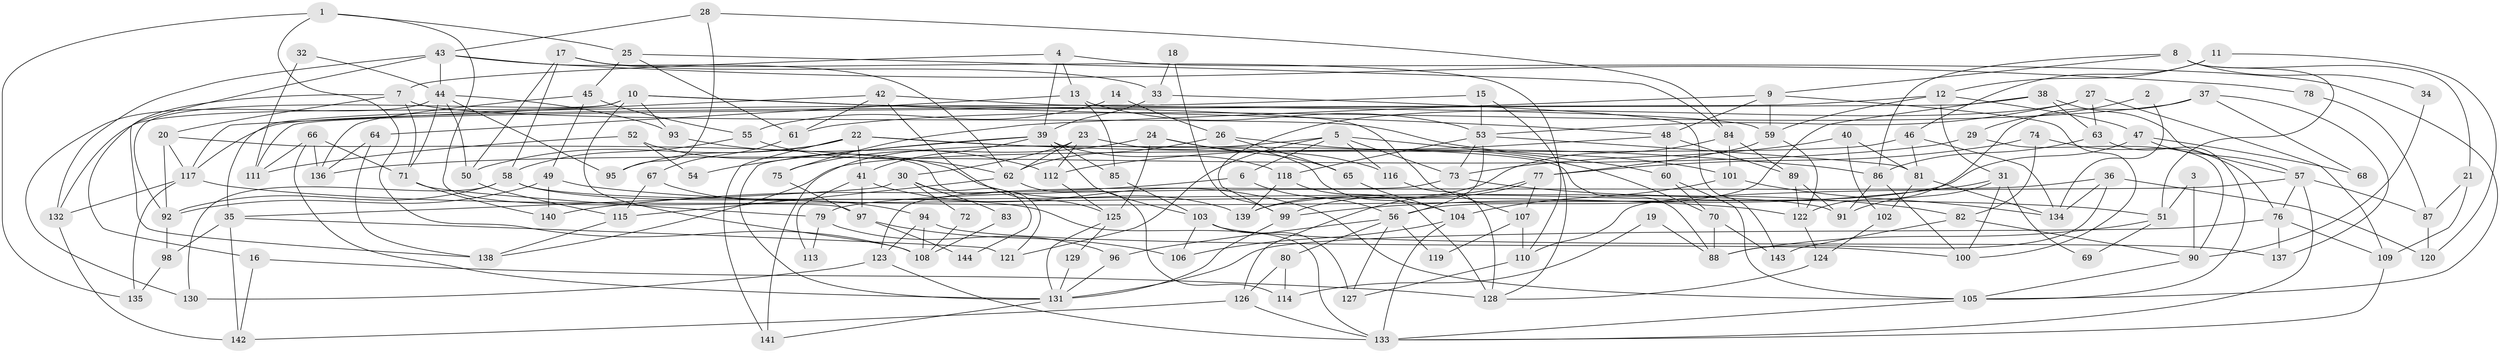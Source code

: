 // Generated by graph-tools (version 1.1) at 2025/26/03/09/25 03:26:18]
// undirected, 144 vertices, 288 edges
graph export_dot {
graph [start="1"]
  node [color=gray90,style=filled];
  1;
  2;
  3;
  4;
  5;
  6;
  7;
  8;
  9;
  10;
  11;
  12;
  13;
  14;
  15;
  16;
  17;
  18;
  19;
  20;
  21;
  22;
  23;
  24;
  25;
  26;
  27;
  28;
  29;
  30;
  31;
  32;
  33;
  34;
  35;
  36;
  37;
  38;
  39;
  40;
  41;
  42;
  43;
  44;
  45;
  46;
  47;
  48;
  49;
  50;
  51;
  52;
  53;
  54;
  55;
  56;
  57;
  58;
  59;
  60;
  61;
  62;
  63;
  64;
  65;
  66;
  67;
  68;
  69;
  70;
  71;
  72;
  73;
  74;
  75;
  76;
  77;
  78;
  79;
  80;
  81;
  82;
  83;
  84;
  85;
  86;
  87;
  88;
  89;
  90;
  91;
  92;
  93;
  94;
  95;
  96;
  97;
  98;
  99;
  100;
  101;
  102;
  103;
  104;
  105;
  106;
  107;
  108;
  109;
  110;
  111;
  112;
  113;
  114;
  115;
  116;
  117;
  118;
  119;
  120;
  121;
  122;
  123;
  124;
  125;
  126;
  127;
  128;
  129;
  130;
  131;
  132;
  133;
  134;
  135;
  136;
  137;
  138;
  139;
  140;
  141;
  142;
  143;
  144;
  1 -- 25;
  1 -- 135;
  1 -- 97;
  1 -- 108;
  2 -- 29;
  2 -- 134;
  3 -- 90;
  3 -- 51;
  4 -- 13;
  4 -- 105;
  4 -- 7;
  4 -- 39;
  5 -- 141;
  5 -- 73;
  5 -- 6;
  5 -- 60;
  5 -- 116;
  5 -- 121;
  6 -- 140;
  6 -- 56;
  7 -- 71;
  7 -- 16;
  7 -- 20;
  7 -- 101;
  8 -- 21;
  8 -- 86;
  8 -- 9;
  8 -- 34;
  8 -- 51;
  9 -- 59;
  9 -- 48;
  9 -- 75;
  9 -- 100;
  10 -- 132;
  10 -- 93;
  10 -- 48;
  10 -- 92;
  10 -- 107;
  10 -- 108;
  11 -- 12;
  11 -- 46;
  11 -- 120;
  12 -- 59;
  12 -- 47;
  12 -- 31;
  12 -- 117;
  13 -- 53;
  13 -- 85;
  13 -- 64;
  14 -- 55;
  14 -- 26;
  15 -- 128;
  15 -- 53;
  15 -- 35;
  16 -- 128;
  16 -- 142;
  17 -- 58;
  17 -- 50;
  17 -- 33;
  17 -- 110;
  18 -- 99;
  18 -- 33;
  19 -- 88;
  19 -- 114;
  20 -- 121;
  20 -- 92;
  20 -- 117;
  21 -- 87;
  21 -- 109;
  22 -- 50;
  22 -- 86;
  22 -- 41;
  22 -- 88;
  22 -- 95;
  22 -- 141;
  23 -- 104;
  23 -- 62;
  23 -- 30;
  23 -- 112;
  24 -- 75;
  24 -- 116;
  24 -- 65;
  24 -- 125;
  25 -- 84;
  25 -- 61;
  25 -- 45;
  26 -- 70;
  26 -- 65;
  26 -- 62;
  27 -- 109;
  27 -- 63;
  27 -- 53;
  27 -- 99;
  28 -- 95;
  28 -- 43;
  28 -- 84;
  29 -- 90;
  29 -- 136;
  30 -- 35;
  30 -- 72;
  30 -- 83;
  30 -- 144;
  31 -- 99;
  31 -- 69;
  31 -- 91;
  31 -- 100;
  32 -- 111;
  32 -- 44;
  33 -- 39;
  33 -- 143;
  34 -- 90;
  35 -- 142;
  35 -- 98;
  35 -- 121;
  36 -- 134;
  36 -- 88;
  36 -- 79;
  36 -- 120;
  37 -- 61;
  37 -- 122;
  37 -- 68;
  37 -- 137;
  38 -- 63;
  38 -- 57;
  38 -- 56;
  38 -- 111;
  39 -- 41;
  39 -- 54;
  39 -- 85;
  39 -- 103;
  39 -- 118;
  39 -- 131;
  40 -- 81;
  40 -- 73;
  40 -- 102;
  41 -- 97;
  41 -- 105;
  41 -- 113;
  42 -- 117;
  42 -- 125;
  42 -- 59;
  42 -- 61;
  43 -- 132;
  43 -- 62;
  43 -- 44;
  43 -- 78;
  43 -- 138;
  44 -- 130;
  44 -- 50;
  44 -- 71;
  44 -- 93;
  44 -- 95;
  45 -- 49;
  45 -- 55;
  45 -- 136;
  46 -- 134;
  46 -- 138;
  46 -- 81;
  47 -- 139;
  47 -- 57;
  47 -- 68;
  48 -- 60;
  48 -- 89;
  48 -- 112;
  49 -- 92;
  49 -- 51;
  49 -- 140;
  50 -- 115;
  51 -- 88;
  51 -- 69;
  52 -- 111;
  52 -- 139;
  52 -- 54;
  53 -- 56;
  53 -- 73;
  53 -- 81;
  53 -- 118;
  55 -- 58;
  55 -- 62;
  56 -- 80;
  56 -- 96;
  56 -- 119;
  56 -- 127;
  57 -- 110;
  57 -- 133;
  57 -- 76;
  57 -- 87;
  58 -- 92;
  58 -- 91;
  58 -- 130;
  58 -- 133;
  59 -- 77;
  59 -- 122;
  60 -- 70;
  60 -- 105;
  61 -- 67;
  62 -- 114;
  62 -- 115;
  63 -- 105;
  63 -- 86;
  64 -- 136;
  64 -- 138;
  65 -- 104;
  66 -- 71;
  66 -- 131;
  66 -- 111;
  66 -- 136;
  67 -- 94;
  67 -- 115;
  70 -- 143;
  70 -- 88;
  71 -- 79;
  71 -- 140;
  72 -- 108;
  73 -- 123;
  73 -- 82;
  74 -- 76;
  74 -- 77;
  74 -- 82;
  75 -- 97;
  76 -- 131;
  76 -- 109;
  76 -- 137;
  77 -- 99;
  77 -- 107;
  77 -- 126;
  78 -- 87;
  79 -- 96;
  79 -- 113;
  80 -- 126;
  80 -- 114;
  81 -- 102;
  81 -- 134;
  82 -- 90;
  82 -- 143;
  83 -- 108;
  84 -- 89;
  84 -- 101;
  84 -- 139;
  85 -- 103;
  86 -- 100;
  86 -- 91;
  87 -- 120;
  89 -- 122;
  89 -- 91;
  90 -- 105;
  92 -- 98;
  93 -- 112;
  94 -- 108;
  94 -- 100;
  94 -- 123;
  96 -- 131;
  97 -- 106;
  97 -- 144;
  98 -- 135;
  99 -- 131;
  101 -- 104;
  101 -- 134;
  102 -- 124;
  103 -- 137;
  103 -- 106;
  103 -- 127;
  104 -- 133;
  104 -- 106;
  105 -- 133;
  107 -- 110;
  107 -- 119;
  109 -- 133;
  110 -- 127;
  112 -- 125;
  115 -- 138;
  116 -- 128;
  117 -- 122;
  117 -- 132;
  117 -- 135;
  118 -- 128;
  118 -- 139;
  122 -- 124;
  123 -- 133;
  123 -- 130;
  124 -- 128;
  125 -- 129;
  125 -- 131;
  126 -- 133;
  126 -- 142;
  129 -- 131;
  131 -- 141;
  132 -- 142;
}
